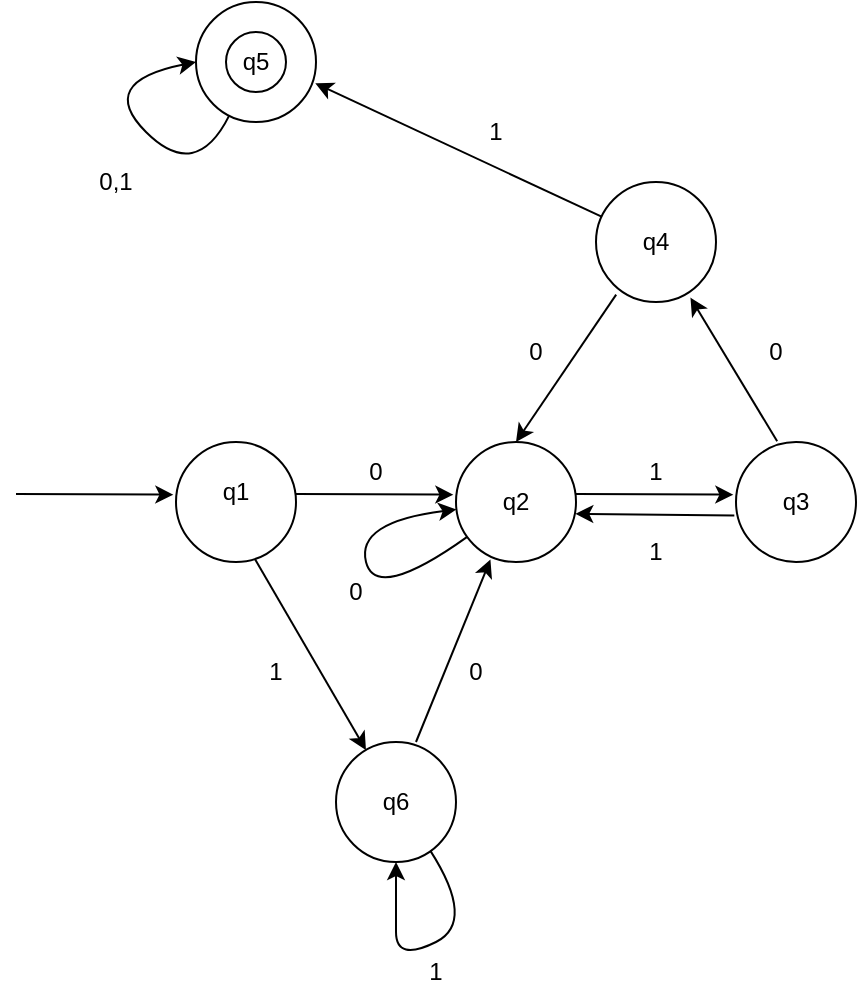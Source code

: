 <mxfile version="21.0.1" type="device"><diagram name="Страница 1" id="b26XpLvPXHm814qU7N9K"><mxGraphModel dx="988" dy="547" grid="1" gridSize="10" guides="1" tooltips="1" connect="1" arrows="1" fold="1" page="1" pageScale="1" pageWidth="827" pageHeight="1169" math="0" shadow="0"><root><mxCell id="0"/><mxCell id="1" parent="0"/><mxCell id="1b1LlgCNFt3Xg1aPCe26-1" value="" style="ellipse;whiteSpace=wrap;html=1;" vertex="1" parent="1"><mxGeometry x="90" y="330" width="60" height="60" as="geometry"/></mxCell><mxCell id="1b1LlgCNFt3Xg1aPCe26-2" value="" style="endArrow=classic;html=1;rounded=0;entryX=-0.022;entryY=0.439;entryDx=0;entryDy=0;entryPerimeter=0;" edge="1" parent="1" target="1b1LlgCNFt3Xg1aPCe26-1"><mxGeometry width="50" height="50" relative="1" as="geometry"><mxPoint x="10" y="356" as="sourcePoint"/><mxPoint x="60" y="335" as="targetPoint"/></mxGeometry></mxCell><mxCell id="1b1LlgCNFt3Xg1aPCe26-3" value="" style="ellipse;whiteSpace=wrap;html=1;" vertex="1" parent="1"><mxGeometry x="230" y="330" width="60" height="60" as="geometry"/></mxCell><mxCell id="1b1LlgCNFt3Xg1aPCe26-4" value="" style="endArrow=classic;html=1;rounded=0;entryX=-0.022;entryY=0.439;entryDx=0;entryDy=0;entryPerimeter=0;" edge="1" parent="1" target="1b1LlgCNFt3Xg1aPCe26-3"><mxGeometry width="50" height="50" relative="1" as="geometry"><mxPoint x="150" y="356" as="sourcePoint"/><mxPoint x="200" y="335" as="targetPoint"/></mxGeometry></mxCell><mxCell id="1b1LlgCNFt3Xg1aPCe26-5" value="" style="ellipse;whiteSpace=wrap;html=1;" vertex="1" parent="1"><mxGeometry x="370" y="330" width="60" height="60" as="geometry"/></mxCell><mxCell id="1b1LlgCNFt3Xg1aPCe26-6" value="" style="endArrow=classic;html=1;rounded=0;entryX=-0.022;entryY=0.439;entryDx=0;entryDy=0;entryPerimeter=0;" edge="1" parent="1" target="1b1LlgCNFt3Xg1aPCe26-5"><mxGeometry width="50" height="50" relative="1" as="geometry"><mxPoint x="290" y="356" as="sourcePoint"/><mxPoint x="340" y="335" as="targetPoint"/></mxGeometry></mxCell><mxCell id="1b1LlgCNFt3Xg1aPCe26-7" value="" style="ellipse;whiteSpace=wrap;html=1;" vertex="1" parent="1"><mxGeometry x="300" y="200" width="60" height="60" as="geometry"/></mxCell><mxCell id="1b1LlgCNFt3Xg1aPCe26-8" value="" style="endArrow=classic;html=1;rounded=0;entryX=0.787;entryY=0.963;entryDx=0;entryDy=0;entryPerimeter=0;exitX=0.343;exitY=-0.006;exitDx=0;exitDy=0;exitPerimeter=0;" edge="1" parent="1" target="1b1LlgCNFt3Xg1aPCe26-7" source="1b1LlgCNFt3Xg1aPCe26-5"><mxGeometry width="50" height="50" relative="1" as="geometry"><mxPoint x="210" y="226" as="sourcePoint"/><mxPoint x="260" y="205" as="targetPoint"/></mxGeometry></mxCell><mxCell id="1b1LlgCNFt3Xg1aPCe26-9" value="" style="ellipse;whiteSpace=wrap;html=1;" vertex="1" parent="1"><mxGeometry x="100" y="110" width="60" height="60" as="geometry"/></mxCell><mxCell id="1b1LlgCNFt3Xg1aPCe26-10" value="" style="endArrow=classic;html=1;rounded=0;entryX=0.994;entryY=0.677;entryDx=0;entryDy=0;entryPerimeter=0;" edge="1" parent="1" target="1b1LlgCNFt3Xg1aPCe26-9" source="1b1LlgCNFt3Xg1aPCe26-7"><mxGeometry width="50" height="50" relative="1" as="geometry"><mxPoint x="20" y="136" as="sourcePoint"/><mxPoint x="70" y="115" as="targetPoint"/></mxGeometry></mxCell><mxCell id="1b1LlgCNFt3Xg1aPCe26-11" value="" style="ellipse;whiteSpace=wrap;html=1;" vertex="1" parent="1"><mxGeometry x="170" y="480" width="60" height="60" as="geometry"/></mxCell><mxCell id="1b1LlgCNFt3Xg1aPCe26-12" value="" style="endArrow=classic;html=1;rounded=0;exitX=0.66;exitY=0.979;exitDx=0;exitDy=0;exitPerimeter=0;" edge="1" parent="1" target="1b1LlgCNFt3Xg1aPCe26-11" source="1b1LlgCNFt3Xg1aPCe26-1"><mxGeometry width="50" height="50" relative="1" as="geometry"><mxPoint x="90" y="506" as="sourcePoint"/><mxPoint x="140" y="485" as="targetPoint"/></mxGeometry></mxCell><mxCell id="1b1LlgCNFt3Xg1aPCe26-13" value="" style="ellipse;whiteSpace=wrap;html=1;" vertex="1" parent="1"><mxGeometry x="115" y="125" width="30" height="30" as="geometry"/></mxCell><mxCell id="1b1LlgCNFt3Xg1aPCe26-14" value="" style="curved=1;endArrow=classic;html=1;rounded=0;exitX=0.787;exitY=0.907;exitDx=0;exitDy=0;exitPerimeter=0;" edge="1" parent="1" source="1b1LlgCNFt3Xg1aPCe26-11" target="1b1LlgCNFt3Xg1aPCe26-11"><mxGeometry width="50" height="50" relative="1" as="geometry"><mxPoint x="200" y="610" as="sourcePoint"/><mxPoint x="130" y="560" as="targetPoint"/><Array as="points"><mxPoint x="240" y="570"/><mxPoint x="200" y="590"/><mxPoint x="200" y="560"/></Array></mxGeometry></mxCell><mxCell id="1b1LlgCNFt3Xg1aPCe26-16" value="" style="curved=1;endArrow=classic;html=1;rounded=0;" edge="1" parent="1" source="1b1LlgCNFt3Xg1aPCe26-3" target="1b1LlgCNFt3Xg1aPCe26-3"><mxGeometry width="50" height="50" relative="1" as="geometry"><mxPoint x="180" y="420" as="sourcePoint"/><mxPoint x="230" y="370" as="targetPoint"/><Array as="points"><mxPoint x="190" y="410"/><mxPoint x="180" y="370"/></Array></mxGeometry></mxCell><mxCell id="1b1LlgCNFt3Xg1aPCe26-17" value="" style="endArrow=classic;html=1;rounded=0;entryX=0.287;entryY=0.979;entryDx=0;entryDy=0;entryPerimeter=0;" edge="1" parent="1" target="1b1LlgCNFt3Xg1aPCe26-3"><mxGeometry width="50" height="50" relative="1" as="geometry"><mxPoint x="210" y="480" as="sourcePoint"/><mxPoint x="260" y="430" as="targetPoint"/></mxGeometry></mxCell><mxCell id="1b1LlgCNFt3Xg1aPCe26-18" value="" style="endArrow=classic;html=1;rounded=0;entryX=0.994;entryY=0.598;entryDx=0;entryDy=0;entryPerimeter=0;exitX=-0.014;exitY=0.613;exitDx=0;exitDy=0;exitPerimeter=0;" edge="1" parent="1" source="1b1LlgCNFt3Xg1aPCe26-5" target="1b1LlgCNFt3Xg1aPCe26-3"><mxGeometry width="50" height="50" relative="1" as="geometry"><mxPoint x="310" y="440" as="sourcePoint"/><mxPoint x="360" y="390" as="targetPoint"/></mxGeometry></mxCell><mxCell id="1b1LlgCNFt3Xg1aPCe26-19" value="" style="endArrow=classic;html=1;rounded=0;entryX=0.5;entryY=0;entryDx=0;entryDy=0;exitX=0.168;exitY=0.939;exitDx=0;exitDy=0;exitPerimeter=0;" edge="1" parent="1" source="1b1LlgCNFt3Xg1aPCe26-7" target="1b1LlgCNFt3Xg1aPCe26-3"><mxGeometry width="50" height="50" relative="1" as="geometry"><mxPoint x="235" y="290" as="sourcePoint"/><mxPoint x="285" y="240" as="targetPoint"/></mxGeometry></mxCell><mxCell id="1b1LlgCNFt3Xg1aPCe26-20" value="" style="curved=1;endArrow=classic;html=1;rounded=0;entryX=0;entryY=0.5;entryDx=0;entryDy=0;" edge="1" parent="1" source="1b1LlgCNFt3Xg1aPCe26-9" target="1b1LlgCNFt3Xg1aPCe26-9"><mxGeometry width="50" height="50" relative="1" as="geometry"><mxPoint x="50" y="200" as="sourcePoint"/><mxPoint x="100" y="150" as="targetPoint"/><Array as="points"><mxPoint x="100" y="200"/><mxPoint x="50" y="150"/></Array></mxGeometry></mxCell><mxCell id="1b1LlgCNFt3Xg1aPCe26-21" value="q1" style="text;strokeColor=none;align=center;fillColor=none;html=1;verticalAlign=middle;whiteSpace=wrap;rounded=0;" vertex="1" parent="1"><mxGeometry x="90" y="340" width="60" height="30" as="geometry"/></mxCell><mxCell id="1b1LlgCNFt3Xg1aPCe26-22" value="q6" style="text;strokeColor=none;align=center;fillColor=none;html=1;verticalAlign=middle;whiteSpace=wrap;rounded=0;" vertex="1" parent="1"><mxGeometry x="170" y="495" width="60" height="30" as="geometry"/></mxCell><mxCell id="1b1LlgCNFt3Xg1aPCe26-23" value="q2" style="text;strokeColor=none;align=center;fillColor=none;html=1;verticalAlign=middle;whiteSpace=wrap;rounded=0;" vertex="1" parent="1"><mxGeometry x="230" y="345" width="60" height="30" as="geometry"/></mxCell><mxCell id="1b1LlgCNFt3Xg1aPCe26-24" value="q3" style="text;strokeColor=none;align=center;fillColor=none;html=1;verticalAlign=middle;whiteSpace=wrap;rounded=0;" vertex="1" parent="1"><mxGeometry x="370" y="345" width="60" height="30" as="geometry"/></mxCell><mxCell id="1b1LlgCNFt3Xg1aPCe26-27" value="q4" style="text;strokeColor=none;align=center;fillColor=none;html=1;verticalAlign=middle;whiteSpace=wrap;rounded=0;" vertex="1" parent="1"><mxGeometry x="300" y="215" width="60" height="30" as="geometry"/></mxCell><mxCell id="1b1LlgCNFt3Xg1aPCe26-28" value="q5" style="text;strokeColor=none;align=center;fillColor=none;html=1;verticalAlign=middle;whiteSpace=wrap;rounded=0;" vertex="1" parent="1"><mxGeometry x="100" y="125" width="60" height="30" as="geometry"/></mxCell><mxCell id="1b1LlgCNFt3Xg1aPCe26-29" value="0" style="text;strokeColor=none;align=center;fillColor=none;html=1;verticalAlign=middle;whiteSpace=wrap;rounded=0;" vertex="1" parent="1"><mxGeometry x="160" y="330" width="60" height="30" as="geometry"/></mxCell><mxCell id="1b1LlgCNFt3Xg1aPCe26-30" value="1" style="text;strokeColor=none;align=center;fillColor=none;html=1;verticalAlign=middle;whiteSpace=wrap;rounded=0;" vertex="1" parent="1"><mxGeometry x="110" y="430" width="60" height="30" as="geometry"/></mxCell><mxCell id="1b1LlgCNFt3Xg1aPCe26-31" value="1" style="text;strokeColor=none;align=center;fillColor=none;html=1;verticalAlign=middle;whiteSpace=wrap;rounded=0;" vertex="1" parent="1"><mxGeometry x="190" y="580" width="60" height="30" as="geometry"/></mxCell><mxCell id="1b1LlgCNFt3Xg1aPCe26-32" value="0" style="text;strokeColor=none;align=center;fillColor=none;html=1;verticalAlign=middle;whiteSpace=wrap;rounded=0;" vertex="1" parent="1"><mxGeometry x="210" y="430" width="60" height="30" as="geometry"/></mxCell><mxCell id="1b1LlgCNFt3Xg1aPCe26-33" value="0" style="text;strokeColor=none;align=center;fillColor=none;html=1;verticalAlign=middle;whiteSpace=wrap;rounded=0;" vertex="1" parent="1"><mxGeometry x="150" y="390" width="60" height="30" as="geometry"/></mxCell><mxCell id="1b1LlgCNFt3Xg1aPCe26-34" value="1" style="text;strokeColor=none;align=center;fillColor=none;html=1;verticalAlign=middle;whiteSpace=wrap;rounded=0;" vertex="1" parent="1"><mxGeometry x="300" y="330" width="60" height="30" as="geometry"/></mxCell><mxCell id="1b1LlgCNFt3Xg1aPCe26-35" value="1" style="text;strokeColor=none;align=center;fillColor=none;html=1;verticalAlign=middle;whiteSpace=wrap;rounded=0;" vertex="1" parent="1"><mxGeometry x="300" y="370" width="60" height="30" as="geometry"/></mxCell><mxCell id="1b1LlgCNFt3Xg1aPCe26-36" value="0" style="text;strokeColor=none;align=center;fillColor=none;html=1;verticalAlign=middle;whiteSpace=wrap;rounded=0;" vertex="1" parent="1"><mxGeometry x="360" y="270" width="60" height="30" as="geometry"/></mxCell><mxCell id="1b1LlgCNFt3Xg1aPCe26-37" value="0" style="text;strokeColor=none;align=center;fillColor=none;html=1;verticalAlign=middle;whiteSpace=wrap;rounded=0;" vertex="1" parent="1"><mxGeometry x="240" y="270" width="60" height="30" as="geometry"/></mxCell><mxCell id="1b1LlgCNFt3Xg1aPCe26-38" value="1" style="text;strokeColor=none;align=center;fillColor=none;html=1;verticalAlign=middle;whiteSpace=wrap;rounded=0;" vertex="1" parent="1"><mxGeometry x="220" y="160" width="60" height="30" as="geometry"/></mxCell><mxCell id="1b1LlgCNFt3Xg1aPCe26-39" value="0,1" style="text;strokeColor=none;align=center;fillColor=none;html=1;verticalAlign=middle;whiteSpace=wrap;rounded=0;" vertex="1" parent="1"><mxGeometry x="30" y="185" width="60" height="30" as="geometry"/></mxCell></root></mxGraphModel></diagram></mxfile>